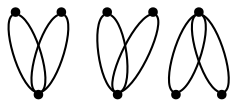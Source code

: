 graph {
  node [shape=point,comment="{\"directed\":false,\"doi\":\"10.4230/LIPIcs.GD.2024.34\",\"figure\":\"4 (3)\"}"]

  v0 [pos="1387.8322392813002,1867.383085723613"]
  v1 [pos="1421.1747559751343,1884.0503460020946"]
  v2 [pos="1087.749589036791,1884.0503460020946"]
  v3 [pos="1154.4346224244596,1917.3848665590572"]
  v4 [pos="1271.1334308528799,1817.381304888169"]
  v5 [pos="1271.1334308528799,1850.7158254451317"]
  v6 [pos="1271.1334308528799,1917.3848665590572"]
  v7 [pos="1271.1334308528799,1950.71938711602"]
  v8 [pos="1154.4346224244596,1850.7158254451317"]

  v0 -- v4 [id="-1",pos="1387.8322392813002,1867.383085723613 1421.1747877730363,1817.381304888169 1454.5173044668709,1834.0485651666504 1465.6328334086263,1859.0494555843725 1476.7442922189496,1884.0503460020946 1465.6328334086263,1917.3848665590572 1443.4017755251152,1931.2728937393445 1421.1747877730363,1945.1649900749733 1387.832271079202,1939.6065238785852 1362.8253835588262,1903.49683937877 1337.8184960384506,1867.383085723613 1321.1472376915333,1800.7140446096876 1271.1334308528799,1817.381304888169"]
  v2 -- v5 [id="-2",pos="1087.749589036791,1884.0503460020946 1109.9766085867716,1817.381304888169 1171.1059125692786,1806.2684416507343 1271.1334308528799,1850.7158254451317"]
  v2 -- v6 [id="-3",pos="1087.749589036791,1884.0503460020946 1109.9766085867716,1950.71938711602 1171.1059125692786,1961.8322503534546 1271.1334308528799,1917.3848665590572"]
  v8 -- v1 [id="-4",pos="1154.4346224244596,1850.7158254451317 1187.681268444321,1957.1405142447904 1230.6973428283927,1975.3661338579336 1259.7428182625206,1974.7577951343903 1288.7882936966485,1974.1493292497428 1303.8550299179678,1954.711228505959 1308.7188369796295,1930.4145562845124 1313.5784467182514,1906.1136877466201 1308.2311843573907,1876.958444047511 1300.212262286012,1860.432841239353 1292.189270083201,1843.9114347476407 1281.4988154929117,1840.0237383022213 1268.1284337376328,1834.1902226369739 1254.7622493053934,1828.360903288172 1238.7203350312036,1820.5814412419918 1240.4208868202836,1810.6186230329276 1242.1213114177563,1800.655677662759 1261.568272209931,1788.5093761297067 1282.9533787135488,1788.751109389208 1304.3425553485993,1788.9928426487097 1327.674075018133,1801.6307490114484 1345.537245916693,1837.46958035885 1363.4005440068606,1873.3082845451472 1375.7956205176622,1932.356179187895 1421.1747559751343,1884.0503460020946"]
  v6 -- v2 [id="-5",pos="1271.1334308528799,1917.3848665590572 1352.4642280397359,1891.5339041582904 1324.031307386177,1813.5395136014452 1262.0559248321697,1780.3717012523764 1200.080542278162,1747.2037617422034 1104.5625706320986,1758.8667239173571 1087.749589036791,1884.0503460020946"]
  v3 -- v1 [id="-6",pos="1154.4346224244596,1917.3848665590572 1187.681268444321,1793.855483281714 1242.3631026631595,1774.1714529619828 1281.131994897571,1773.8089166532825 1319.8969441921574,1773.4463803445824 1342.740684047845,1792.397072575126 1355.623413180885,1825.5648849241945 1368.5061423139255,1858.7328244343678 1371.4235362096715,1906.1136877466201 1421.1747559751343,1884.0503460020946"]
  v2 -- v5 [id="-7",pos="1087.749589036791,1884.0503460020946 1107.480091719452,1999.4210728198784 1222.6826180800538,2011.813176767774 1287.571324398375,1985.9372907905408 1352.4642280397359,1960.057208496862 1367.0473817702486,1895.9091362780543 1271.1334308528799,1850.7158254451317"]
  v4 -- v0 [id="-8",pos="1271.1334308528799,1817.381304888169 1339.3397076612923,1758.8667239173571 1378.7131416050156,1825.9274212328949 1387.8322392813002,1867.383085723613"]
  v3 -- v1 [id="-9",pos="1154.4346224244596,1917.3848665590572 1221.1196876100303,2050.722948786908 1354.4897543853676,2050.722948786908 1421.1747559751343,1884.0503460020946"]
  v8 -- v1 [id="-10",pos="1154.4346224244596,1850.7158254451317 1221.1196876100303,1717.3777432172808 1354.4897543853676,1717.3777432172808 1421.1747559751343,1884.0503460020946"]
  v7 -- v4 [id="-11",pos="1271.1334308528799,1950.71938711602 1353.9229885834125,1941.1023199498727 1348.0879464087056,1852.1700398352739 1271.1334308528799,1817.381304888169"]
  v7 -- v4 [id="-12",pos="1271.1334308528799,1950.71938711602 1215.5639582048686,1906.2720033216226 1215.5639582048686,1861.8286886825665 1271.1334308528799,1817.381304888169"]
}